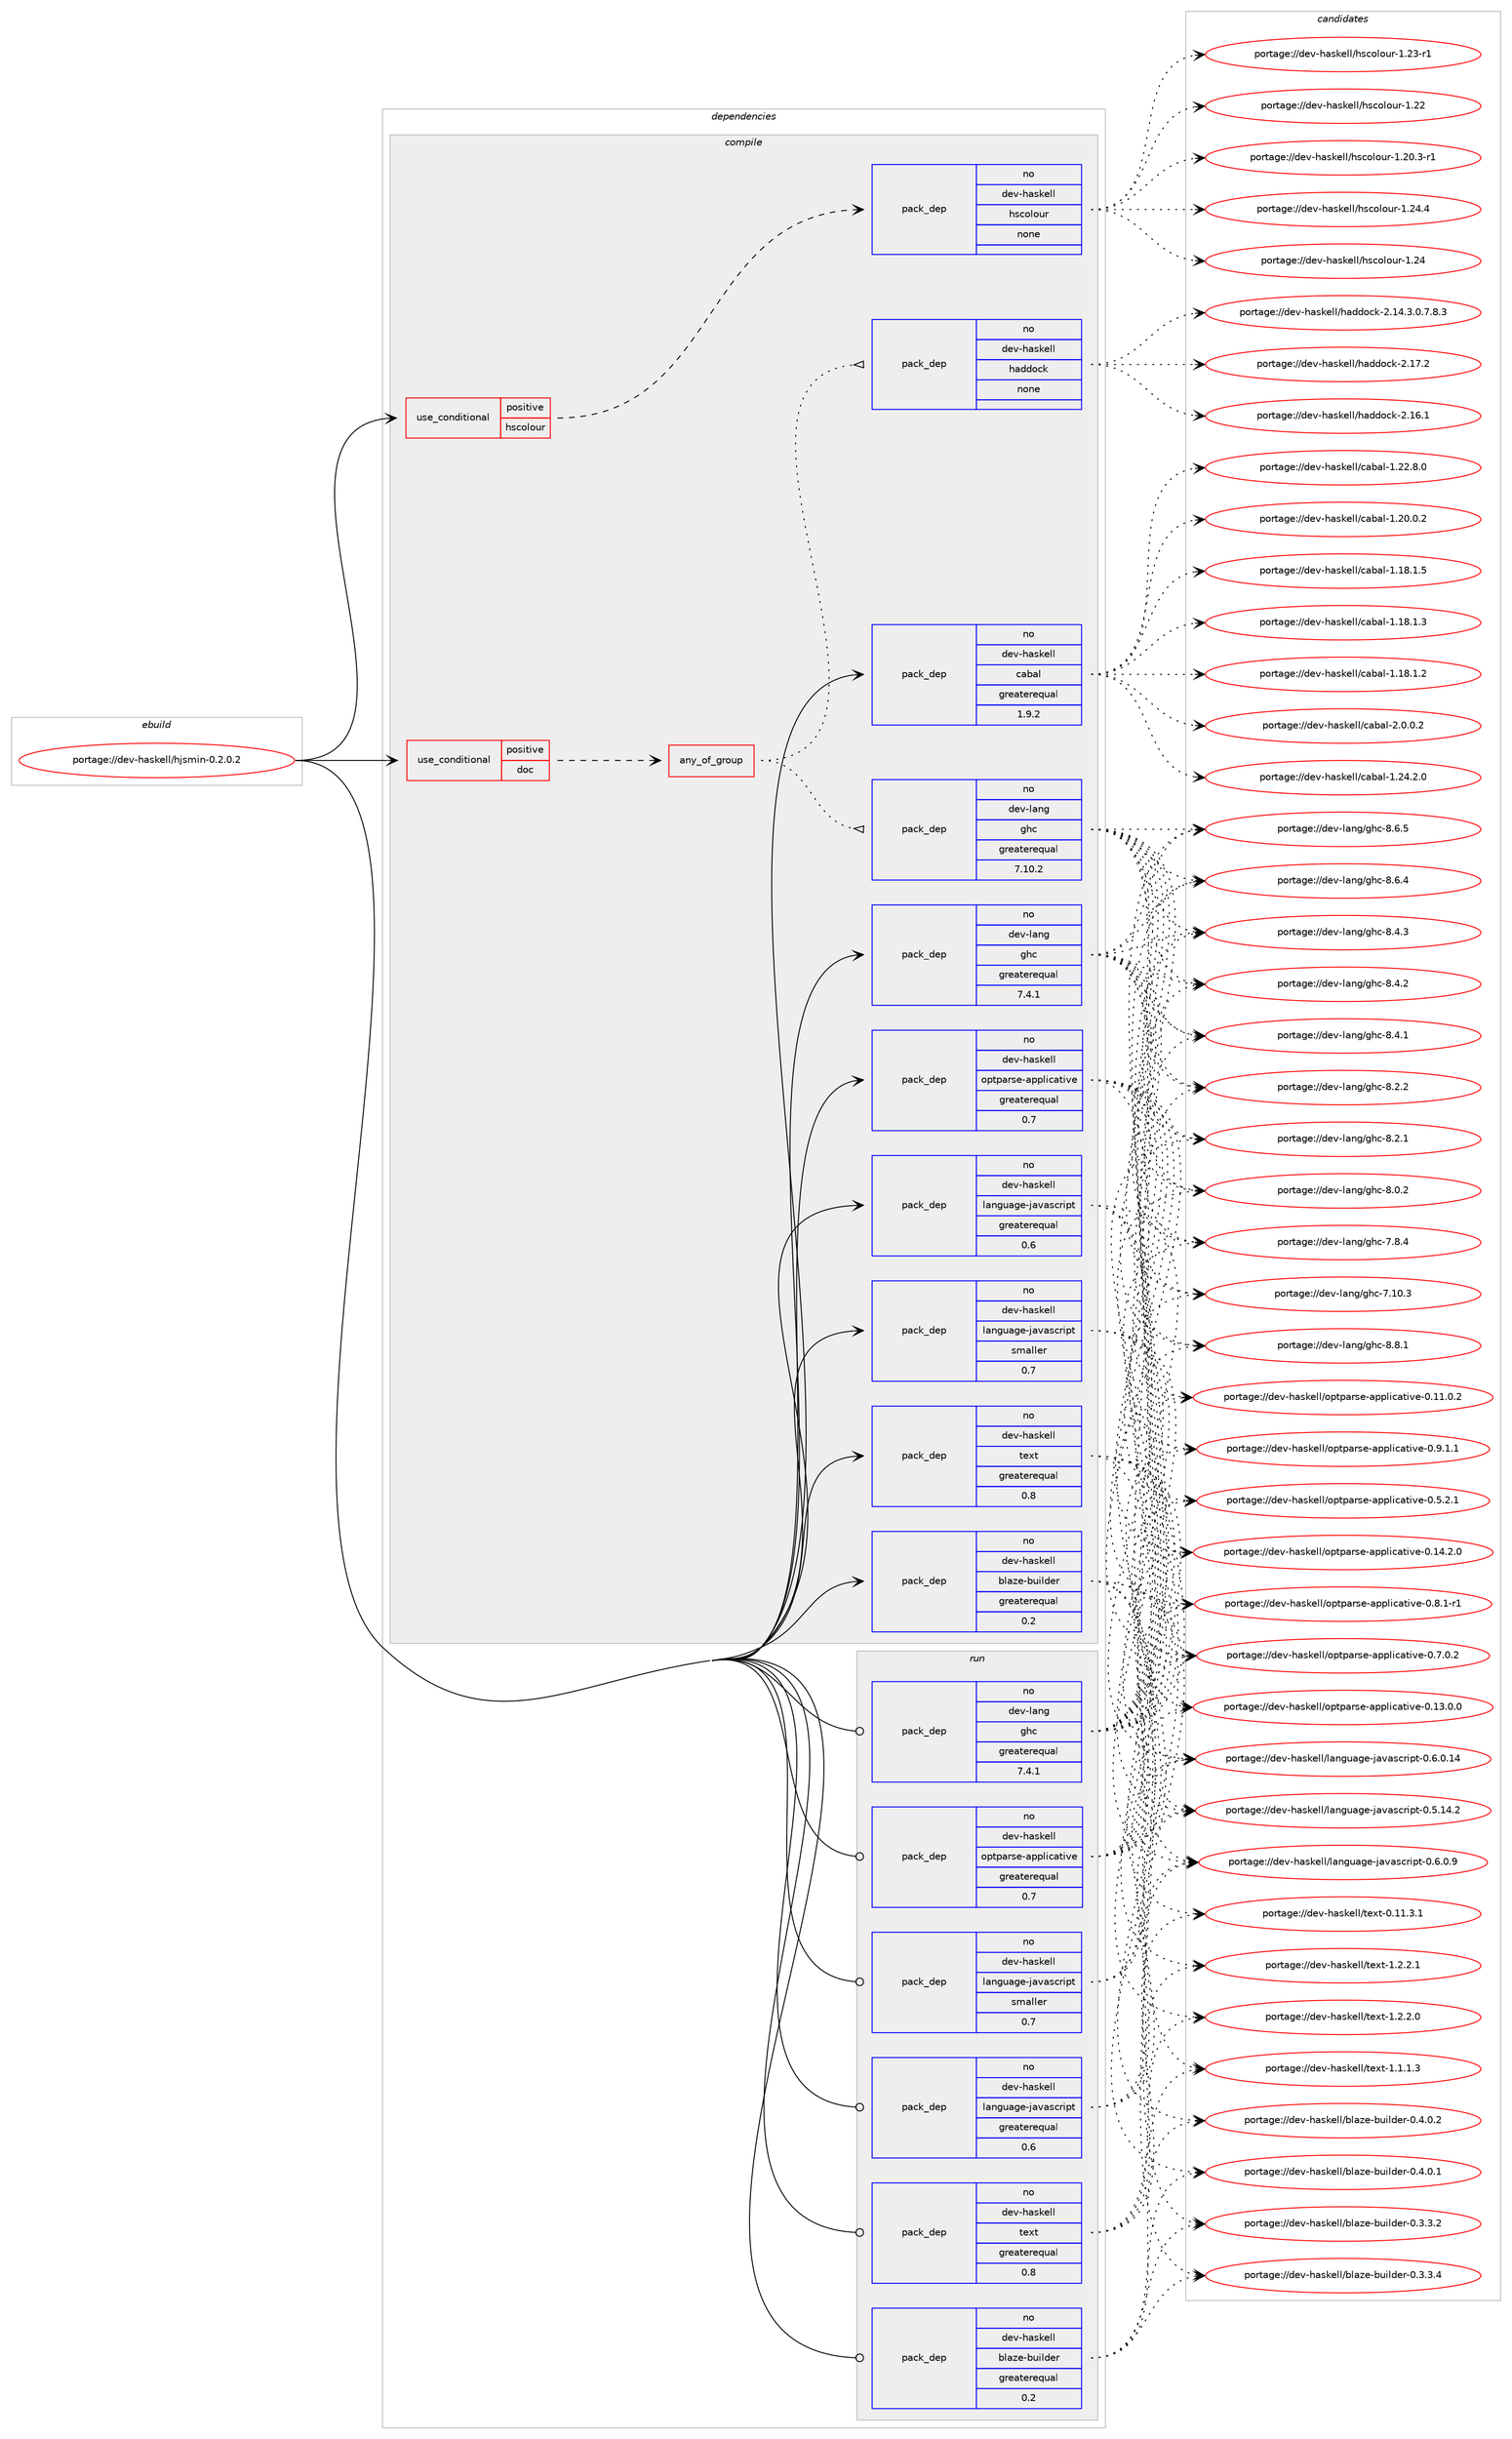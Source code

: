 digraph prolog {

# *************
# Graph options
# *************

newrank=true;
concentrate=true;
compound=true;
graph [rankdir=LR,fontname=Helvetica,fontsize=10,ranksep=1.5];#, ranksep=2.5, nodesep=0.2];
edge  [arrowhead=vee];
node  [fontname=Helvetica,fontsize=10];

# **********
# The ebuild
# **********

subgraph cluster_leftcol {
color=gray;
label=<<i>ebuild</i>>;
id [label="portage://dev-haskell/hjsmin-0.2.0.2", color=red, width=4, href="../dev-haskell/hjsmin-0.2.0.2.svg"];
}

# ****************
# The dependencies
# ****************

subgraph cluster_midcol {
color=gray;
label=<<i>dependencies</i>>;
subgraph cluster_compile {
fillcolor="#eeeeee";
style=filled;
label=<<i>compile</i>>;
subgraph cond133492 {
dependency558732 [label=<<TABLE BORDER="0" CELLBORDER="1" CELLSPACING="0" CELLPADDING="4"><TR><TD ROWSPAN="3" CELLPADDING="10">use_conditional</TD></TR><TR><TD>positive</TD></TR><TR><TD>doc</TD></TR></TABLE>>, shape=none, color=red];
subgraph any6297 {
dependency558733 [label=<<TABLE BORDER="0" CELLBORDER="1" CELLSPACING="0" CELLPADDING="4"><TR><TD CELLPADDING="10">any_of_group</TD></TR></TABLE>>, shape=none, color=red];subgraph pack418706 {
dependency558734 [label=<<TABLE BORDER="0" CELLBORDER="1" CELLSPACING="0" CELLPADDING="4" WIDTH="220"><TR><TD ROWSPAN="6" CELLPADDING="30">pack_dep</TD></TR><TR><TD WIDTH="110">no</TD></TR><TR><TD>dev-haskell</TD></TR><TR><TD>haddock</TD></TR><TR><TD>none</TD></TR><TR><TD></TD></TR></TABLE>>, shape=none, color=blue];
}
dependency558733:e -> dependency558734:w [weight=20,style="dotted",arrowhead="oinv"];
subgraph pack418707 {
dependency558735 [label=<<TABLE BORDER="0" CELLBORDER="1" CELLSPACING="0" CELLPADDING="4" WIDTH="220"><TR><TD ROWSPAN="6" CELLPADDING="30">pack_dep</TD></TR><TR><TD WIDTH="110">no</TD></TR><TR><TD>dev-lang</TD></TR><TR><TD>ghc</TD></TR><TR><TD>greaterequal</TD></TR><TR><TD>7.10.2</TD></TR></TABLE>>, shape=none, color=blue];
}
dependency558733:e -> dependency558735:w [weight=20,style="dotted",arrowhead="oinv"];
}
dependency558732:e -> dependency558733:w [weight=20,style="dashed",arrowhead="vee"];
}
id:e -> dependency558732:w [weight=20,style="solid",arrowhead="vee"];
subgraph cond133493 {
dependency558736 [label=<<TABLE BORDER="0" CELLBORDER="1" CELLSPACING="0" CELLPADDING="4"><TR><TD ROWSPAN="3" CELLPADDING="10">use_conditional</TD></TR><TR><TD>positive</TD></TR><TR><TD>hscolour</TD></TR></TABLE>>, shape=none, color=red];
subgraph pack418708 {
dependency558737 [label=<<TABLE BORDER="0" CELLBORDER="1" CELLSPACING="0" CELLPADDING="4" WIDTH="220"><TR><TD ROWSPAN="6" CELLPADDING="30">pack_dep</TD></TR><TR><TD WIDTH="110">no</TD></TR><TR><TD>dev-haskell</TD></TR><TR><TD>hscolour</TD></TR><TR><TD>none</TD></TR><TR><TD></TD></TR></TABLE>>, shape=none, color=blue];
}
dependency558736:e -> dependency558737:w [weight=20,style="dashed",arrowhead="vee"];
}
id:e -> dependency558736:w [weight=20,style="solid",arrowhead="vee"];
subgraph pack418709 {
dependency558738 [label=<<TABLE BORDER="0" CELLBORDER="1" CELLSPACING="0" CELLPADDING="4" WIDTH="220"><TR><TD ROWSPAN="6" CELLPADDING="30">pack_dep</TD></TR><TR><TD WIDTH="110">no</TD></TR><TR><TD>dev-haskell</TD></TR><TR><TD>blaze-builder</TD></TR><TR><TD>greaterequal</TD></TR><TR><TD>0.2</TD></TR></TABLE>>, shape=none, color=blue];
}
id:e -> dependency558738:w [weight=20,style="solid",arrowhead="vee"];
subgraph pack418710 {
dependency558739 [label=<<TABLE BORDER="0" CELLBORDER="1" CELLSPACING="0" CELLPADDING="4" WIDTH="220"><TR><TD ROWSPAN="6" CELLPADDING="30">pack_dep</TD></TR><TR><TD WIDTH="110">no</TD></TR><TR><TD>dev-haskell</TD></TR><TR><TD>cabal</TD></TR><TR><TD>greaterequal</TD></TR><TR><TD>1.9.2</TD></TR></TABLE>>, shape=none, color=blue];
}
id:e -> dependency558739:w [weight=20,style="solid",arrowhead="vee"];
subgraph pack418711 {
dependency558740 [label=<<TABLE BORDER="0" CELLBORDER="1" CELLSPACING="0" CELLPADDING="4" WIDTH="220"><TR><TD ROWSPAN="6" CELLPADDING="30">pack_dep</TD></TR><TR><TD WIDTH="110">no</TD></TR><TR><TD>dev-haskell</TD></TR><TR><TD>language-javascript</TD></TR><TR><TD>greaterequal</TD></TR><TR><TD>0.6</TD></TR></TABLE>>, shape=none, color=blue];
}
id:e -> dependency558740:w [weight=20,style="solid",arrowhead="vee"];
subgraph pack418712 {
dependency558741 [label=<<TABLE BORDER="0" CELLBORDER="1" CELLSPACING="0" CELLPADDING="4" WIDTH="220"><TR><TD ROWSPAN="6" CELLPADDING="30">pack_dep</TD></TR><TR><TD WIDTH="110">no</TD></TR><TR><TD>dev-haskell</TD></TR><TR><TD>language-javascript</TD></TR><TR><TD>smaller</TD></TR><TR><TD>0.7</TD></TR></TABLE>>, shape=none, color=blue];
}
id:e -> dependency558741:w [weight=20,style="solid",arrowhead="vee"];
subgraph pack418713 {
dependency558742 [label=<<TABLE BORDER="0" CELLBORDER="1" CELLSPACING="0" CELLPADDING="4" WIDTH="220"><TR><TD ROWSPAN="6" CELLPADDING="30">pack_dep</TD></TR><TR><TD WIDTH="110">no</TD></TR><TR><TD>dev-haskell</TD></TR><TR><TD>optparse-applicative</TD></TR><TR><TD>greaterequal</TD></TR><TR><TD>0.7</TD></TR></TABLE>>, shape=none, color=blue];
}
id:e -> dependency558742:w [weight=20,style="solid",arrowhead="vee"];
subgraph pack418714 {
dependency558743 [label=<<TABLE BORDER="0" CELLBORDER="1" CELLSPACING="0" CELLPADDING="4" WIDTH="220"><TR><TD ROWSPAN="6" CELLPADDING="30">pack_dep</TD></TR><TR><TD WIDTH="110">no</TD></TR><TR><TD>dev-haskell</TD></TR><TR><TD>text</TD></TR><TR><TD>greaterequal</TD></TR><TR><TD>0.8</TD></TR></TABLE>>, shape=none, color=blue];
}
id:e -> dependency558743:w [weight=20,style="solid",arrowhead="vee"];
subgraph pack418715 {
dependency558744 [label=<<TABLE BORDER="0" CELLBORDER="1" CELLSPACING="0" CELLPADDING="4" WIDTH="220"><TR><TD ROWSPAN="6" CELLPADDING="30">pack_dep</TD></TR><TR><TD WIDTH="110">no</TD></TR><TR><TD>dev-lang</TD></TR><TR><TD>ghc</TD></TR><TR><TD>greaterequal</TD></TR><TR><TD>7.4.1</TD></TR></TABLE>>, shape=none, color=blue];
}
id:e -> dependency558744:w [weight=20,style="solid",arrowhead="vee"];
}
subgraph cluster_compileandrun {
fillcolor="#eeeeee";
style=filled;
label=<<i>compile and run</i>>;
}
subgraph cluster_run {
fillcolor="#eeeeee";
style=filled;
label=<<i>run</i>>;
subgraph pack418716 {
dependency558745 [label=<<TABLE BORDER="0" CELLBORDER="1" CELLSPACING="0" CELLPADDING="4" WIDTH="220"><TR><TD ROWSPAN="6" CELLPADDING="30">pack_dep</TD></TR><TR><TD WIDTH="110">no</TD></TR><TR><TD>dev-haskell</TD></TR><TR><TD>blaze-builder</TD></TR><TR><TD>greaterequal</TD></TR><TR><TD>0.2</TD></TR></TABLE>>, shape=none, color=blue];
}
id:e -> dependency558745:w [weight=20,style="solid",arrowhead="odot"];
subgraph pack418717 {
dependency558746 [label=<<TABLE BORDER="0" CELLBORDER="1" CELLSPACING="0" CELLPADDING="4" WIDTH="220"><TR><TD ROWSPAN="6" CELLPADDING="30">pack_dep</TD></TR><TR><TD WIDTH="110">no</TD></TR><TR><TD>dev-haskell</TD></TR><TR><TD>language-javascript</TD></TR><TR><TD>greaterequal</TD></TR><TR><TD>0.6</TD></TR></TABLE>>, shape=none, color=blue];
}
id:e -> dependency558746:w [weight=20,style="solid",arrowhead="odot"];
subgraph pack418718 {
dependency558747 [label=<<TABLE BORDER="0" CELLBORDER="1" CELLSPACING="0" CELLPADDING="4" WIDTH="220"><TR><TD ROWSPAN="6" CELLPADDING="30">pack_dep</TD></TR><TR><TD WIDTH="110">no</TD></TR><TR><TD>dev-haskell</TD></TR><TR><TD>language-javascript</TD></TR><TR><TD>smaller</TD></TR><TR><TD>0.7</TD></TR></TABLE>>, shape=none, color=blue];
}
id:e -> dependency558747:w [weight=20,style="solid",arrowhead="odot"];
subgraph pack418719 {
dependency558748 [label=<<TABLE BORDER="0" CELLBORDER="1" CELLSPACING="0" CELLPADDING="4" WIDTH="220"><TR><TD ROWSPAN="6" CELLPADDING="30">pack_dep</TD></TR><TR><TD WIDTH="110">no</TD></TR><TR><TD>dev-haskell</TD></TR><TR><TD>optparse-applicative</TD></TR><TR><TD>greaterequal</TD></TR><TR><TD>0.7</TD></TR></TABLE>>, shape=none, color=blue];
}
id:e -> dependency558748:w [weight=20,style="solid",arrowhead="odot"];
subgraph pack418720 {
dependency558749 [label=<<TABLE BORDER="0" CELLBORDER="1" CELLSPACING="0" CELLPADDING="4" WIDTH="220"><TR><TD ROWSPAN="6" CELLPADDING="30">pack_dep</TD></TR><TR><TD WIDTH="110">no</TD></TR><TR><TD>dev-haskell</TD></TR><TR><TD>text</TD></TR><TR><TD>greaterequal</TD></TR><TR><TD>0.8</TD></TR></TABLE>>, shape=none, color=blue];
}
id:e -> dependency558749:w [weight=20,style="solid",arrowhead="odot"];
subgraph pack418721 {
dependency558750 [label=<<TABLE BORDER="0" CELLBORDER="1" CELLSPACING="0" CELLPADDING="4" WIDTH="220"><TR><TD ROWSPAN="6" CELLPADDING="30">pack_dep</TD></TR><TR><TD WIDTH="110">no</TD></TR><TR><TD>dev-lang</TD></TR><TR><TD>ghc</TD></TR><TR><TD>greaterequal</TD></TR><TR><TD>7.4.1</TD></TR></TABLE>>, shape=none, color=blue];
}
id:e -> dependency558750:w [weight=20,style="solid",arrowhead="odot"];
}
}

# **************
# The candidates
# **************

subgraph cluster_choices {
rank=same;
color=gray;
label=<<i>candidates</i>>;

subgraph choice418706 {
color=black;
nodesep=1;
choice100101118451049711510710110810847104971001001119910745504649554650 [label="portage://dev-haskell/haddock-2.17.2", color=red, width=4,href="../dev-haskell/haddock-2.17.2.svg"];
choice100101118451049711510710110810847104971001001119910745504649544649 [label="portage://dev-haskell/haddock-2.16.1", color=red, width=4,href="../dev-haskell/haddock-2.16.1.svg"];
choice1001011184510497115107101108108471049710010011199107455046495246514648465546564651 [label="portage://dev-haskell/haddock-2.14.3.0.7.8.3", color=red, width=4,href="../dev-haskell/haddock-2.14.3.0.7.8.3.svg"];
dependency558734:e -> choice100101118451049711510710110810847104971001001119910745504649554650:w [style=dotted,weight="100"];
dependency558734:e -> choice100101118451049711510710110810847104971001001119910745504649544649:w [style=dotted,weight="100"];
dependency558734:e -> choice1001011184510497115107101108108471049710010011199107455046495246514648465546564651:w [style=dotted,weight="100"];
}
subgraph choice418707 {
color=black;
nodesep=1;
choice10010111845108971101034710310499455646564649 [label="portage://dev-lang/ghc-8.8.1", color=red, width=4,href="../dev-lang/ghc-8.8.1.svg"];
choice10010111845108971101034710310499455646544653 [label="portage://dev-lang/ghc-8.6.5", color=red, width=4,href="../dev-lang/ghc-8.6.5.svg"];
choice10010111845108971101034710310499455646544652 [label="portage://dev-lang/ghc-8.6.4", color=red, width=4,href="../dev-lang/ghc-8.6.4.svg"];
choice10010111845108971101034710310499455646524651 [label="portage://dev-lang/ghc-8.4.3", color=red, width=4,href="../dev-lang/ghc-8.4.3.svg"];
choice10010111845108971101034710310499455646524650 [label="portage://dev-lang/ghc-8.4.2", color=red, width=4,href="../dev-lang/ghc-8.4.2.svg"];
choice10010111845108971101034710310499455646524649 [label="portage://dev-lang/ghc-8.4.1", color=red, width=4,href="../dev-lang/ghc-8.4.1.svg"];
choice10010111845108971101034710310499455646504650 [label="portage://dev-lang/ghc-8.2.2", color=red, width=4,href="../dev-lang/ghc-8.2.2.svg"];
choice10010111845108971101034710310499455646504649 [label="portage://dev-lang/ghc-8.2.1", color=red, width=4,href="../dev-lang/ghc-8.2.1.svg"];
choice10010111845108971101034710310499455646484650 [label="portage://dev-lang/ghc-8.0.2", color=red, width=4,href="../dev-lang/ghc-8.0.2.svg"];
choice10010111845108971101034710310499455546564652 [label="portage://dev-lang/ghc-7.8.4", color=red, width=4,href="../dev-lang/ghc-7.8.4.svg"];
choice1001011184510897110103471031049945554649484651 [label="portage://dev-lang/ghc-7.10.3", color=red, width=4,href="../dev-lang/ghc-7.10.3.svg"];
dependency558735:e -> choice10010111845108971101034710310499455646564649:w [style=dotted,weight="100"];
dependency558735:e -> choice10010111845108971101034710310499455646544653:w [style=dotted,weight="100"];
dependency558735:e -> choice10010111845108971101034710310499455646544652:w [style=dotted,weight="100"];
dependency558735:e -> choice10010111845108971101034710310499455646524651:w [style=dotted,weight="100"];
dependency558735:e -> choice10010111845108971101034710310499455646524650:w [style=dotted,weight="100"];
dependency558735:e -> choice10010111845108971101034710310499455646524649:w [style=dotted,weight="100"];
dependency558735:e -> choice10010111845108971101034710310499455646504650:w [style=dotted,weight="100"];
dependency558735:e -> choice10010111845108971101034710310499455646504649:w [style=dotted,weight="100"];
dependency558735:e -> choice10010111845108971101034710310499455646484650:w [style=dotted,weight="100"];
dependency558735:e -> choice10010111845108971101034710310499455546564652:w [style=dotted,weight="100"];
dependency558735:e -> choice1001011184510897110103471031049945554649484651:w [style=dotted,weight="100"];
}
subgraph choice418708 {
color=black;
nodesep=1;
choice1001011184510497115107101108108471041159911110811111711445494650524652 [label="portage://dev-haskell/hscolour-1.24.4", color=red, width=4,href="../dev-haskell/hscolour-1.24.4.svg"];
choice100101118451049711510710110810847104115991111081111171144549465052 [label="portage://dev-haskell/hscolour-1.24", color=red, width=4,href="../dev-haskell/hscolour-1.24.svg"];
choice1001011184510497115107101108108471041159911110811111711445494650514511449 [label="portage://dev-haskell/hscolour-1.23-r1", color=red, width=4,href="../dev-haskell/hscolour-1.23-r1.svg"];
choice100101118451049711510710110810847104115991111081111171144549465050 [label="portage://dev-haskell/hscolour-1.22", color=red, width=4,href="../dev-haskell/hscolour-1.22.svg"];
choice10010111845104971151071011081084710411599111108111117114454946504846514511449 [label="portage://dev-haskell/hscolour-1.20.3-r1", color=red, width=4,href="../dev-haskell/hscolour-1.20.3-r1.svg"];
dependency558737:e -> choice1001011184510497115107101108108471041159911110811111711445494650524652:w [style=dotted,weight="100"];
dependency558737:e -> choice100101118451049711510710110810847104115991111081111171144549465052:w [style=dotted,weight="100"];
dependency558737:e -> choice1001011184510497115107101108108471041159911110811111711445494650514511449:w [style=dotted,weight="100"];
dependency558737:e -> choice100101118451049711510710110810847104115991111081111171144549465050:w [style=dotted,weight="100"];
dependency558737:e -> choice10010111845104971151071011081084710411599111108111117114454946504846514511449:w [style=dotted,weight="100"];
}
subgraph choice418709 {
color=black;
nodesep=1;
choice100101118451049711510710110810847981089712210145981171051081001011144548465246484650 [label="portage://dev-haskell/blaze-builder-0.4.0.2", color=red, width=4,href="../dev-haskell/blaze-builder-0.4.0.2.svg"];
choice100101118451049711510710110810847981089712210145981171051081001011144548465246484649 [label="portage://dev-haskell/blaze-builder-0.4.0.1", color=red, width=4,href="../dev-haskell/blaze-builder-0.4.0.1.svg"];
choice100101118451049711510710110810847981089712210145981171051081001011144548465146514652 [label="portage://dev-haskell/blaze-builder-0.3.3.4", color=red, width=4,href="../dev-haskell/blaze-builder-0.3.3.4.svg"];
choice100101118451049711510710110810847981089712210145981171051081001011144548465146514650 [label="portage://dev-haskell/blaze-builder-0.3.3.2", color=red, width=4,href="../dev-haskell/blaze-builder-0.3.3.2.svg"];
dependency558738:e -> choice100101118451049711510710110810847981089712210145981171051081001011144548465246484650:w [style=dotted,weight="100"];
dependency558738:e -> choice100101118451049711510710110810847981089712210145981171051081001011144548465246484649:w [style=dotted,weight="100"];
dependency558738:e -> choice100101118451049711510710110810847981089712210145981171051081001011144548465146514652:w [style=dotted,weight="100"];
dependency558738:e -> choice100101118451049711510710110810847981089712210145981171051081001011144548465146514650:w [style=dotted,weight="100"];
}
subgraph choice418710 {
color=black;
nodesep=1;
choice100101118451049711510710110810847999798971084550464846484650 [label="portage://dev-haskell/cabal-2.0.0.2", color=red, width=4,href="../dev-haskell/cabal-2.0.0.2.svg"];
choice10010111845104971151071011081084799979897108454946505246504648 [label="portage://dev-haskell/cabal-1.24.2.0", color=red, width=4,href="../dev-haskell/cabal-1.24.2.0.svg"];
choice10010111845104971151071011081084799979897108454946505046564648 [label="portage://dev-haskell/cabal-1.22.8.0", color=red, width=4,href="../dev-haskell/cabal-1.22.8.0.svg"];
choice10010111845104971151071011081084799979897108454946504846484650 [label="portage://dev-haskell/cabal-1.20.0.2", color=red, width=4,href="../dev-haskell/cabal-1.20.0.2.svg"];
choice10010111845104971151071011081084799979897108454946495646494653 [label="portage://dev-haskell/cabal-1.18.1.5", color=red, width=4,href="../dev-haskell/cabal-1.18.1.5.svg"];
choice10010111845104971151071011081084799979897108454946495646494651 [label="portage://dev-haskell/cabal-1.18.1.3", color=red, width=4,href="../dev-haskell/cabal-1.18.1.3.svg"];
choice10010111845104971151071011081084799979897108454946495646494650 [label="portage://dev-haskell/cabal-1.18.1.2", color=red, width=4,href="../dev-haskell/cabal-1.18.1.2.svg"];
dependency558739:e -> choice100101118451049711510710110810847999798971084550464846484650:w [style=dotted,weight="100"];
dependency558739:e -> choice10010111845104971151071011081084799979897108454946505246504648:w [style=dotted,weight="100"];
dependency558739:e -> choice10010111845104971151071011081084799979897108454946505046564648:w [style=dotted,weight="100"];
dependency558739:e -> choice10010111845104971151071011081084799979897108454946504846484650:w [style=dotted,weight="100"];
dependency558739:e -> choice10010111845104971151071011081084799979897108454946495646494653:w [style=dotted,weight="100"];
dependency558739:e -> choice10010111845104971151071011081084799979897108454946495646494651:w [style=dotted,weight="100"];
dependency558739:e -> choice10010111845104971151071011081084799979897108454946495646494650:w [style=dotted,weight="100"];
}
subgraph choice418711 {
color=black;
nodesep=1;
choice1001011184510497115107101108108471089711010311797103101451069711897115991141051121164548465446484657 [label="portage://dev-haskell/language-javascript-0.6.0.9", color=red, width=4,href="../dev-haskell/language-javascript-0.6.0.9.svg"];
choice100101118451049711510710110810847108971101031179710310145106971189711599114105112116454846544648464952 [label="portage://dev-haskell/language-javascript-0.6.0.14", color=red, width=4,href="../dev-haskell/language-javascript-0.6.0.14.svg"];
choice100101118451049711510710110810847108971101031179710310145106971189711599114105112116454846534649524650 [label="portage://dev-haskell/language-javascript-0.5.14.2", color=red, width=4,href="../dev-haskell/language-javascript-0.5.14.2.svg"];
dependency558740:e -> choice1001011184510497115107101108108471089711010311797103101451069711897115991141051121164548465446484657:w [style=dotted,weight="100"];
dependency558740:e -> choice100101118451049711510710110810847108971101031179710310145106971189711599114105112116454846544648464952:w [style=dotted,weight="100"];
dependency558740:e -> choice100101118451049711510710110810847108971101031179710310145106971189711599114105112116454846534649524650:w [style=dotted,weight="100"];
}
subgraph choice418712 {
color=black;
nodesep=1;
choice1001011184510497115107101108108471089711010311797103101451069711897115991141051121164548465446484657 [label="portage://dev-haskell/language-javascript-0.6.0.9", color=red, width=4,href="../dev-haskell/language-javascript-0.6.0.9.svg"];
choice100101118451049711510710110810847108971101031179710310145106971189711599114105112116454846544648464952 [label="portage://dev-haskell/language-javascript-0.6.0.14", color=red, width=4,href="../dev-haskell/language-javascript-0.6.0.14.svg"];
choice100101118451049711510710110810847108971101031179710310145106971189711599114105112116454846534649524650 [label="portage://dev-haskell/language-javascript-0.5.14.2", color=red, width=4,href="../dev-haskell/language-javascript-0.5.14.2.svg"];
dependency558741:e -> choice1001011184510497115107101108108471089711010311797103101451069711897115991141051121164548465446484657:w [style=dotted,weight="100"];
dependency558741:e -> choice100101118451049711510710110810847108971101031179710310145106971189711599114105112116454846544648464952:w [style=dotted,weight="100"];
dependency558741:e -> choice100101118451049711510710110810847108971101031179710310145106971189711599114105112116454846534649524650:w [style=dotted,weight="100"];
}
subgraph choice418713 {
color=black;
nodesep=1;
choice10010111845104971151071011081084711111211611297114115101459711211210810599971161051181014548465746494649 [label="portage://dev-haskell/optparse-applicative-0.9.1.1", color=red, width=4,href="../dev-haskell/optparse-applicative-0.9.1.1.svg"];
choice10010111845104971151071011081084711111211611297114115101459711211210810599971161051181014548465646494511449 [label="portage://dev-haskell/optparse-applicative-0.8.1-r1", color=red, width=4,href="../dev-haskell/optparse-applicative-0.8.1-r1.svg"];
choice10010111845104971151071011081084711111211611297114115101459711211210810599971161051181014548465546484650 [label="portage://dev-haskell/optparse-applicative-0.7.0.2", color=red, width=4,href="../dev-haskell/optparse-applicative-0.7.0.2.svg"];
choice10010111845104971151071011081084711111211611297114115101459711211210810599971161051181014548465346504649 [label="portage://dev-haskell/optparse-applicative-0.5.2.1", color=red, width=4,href="../dev-haskell/optparse-applicative-0.5.2.1.svg"];
choice1001011184510497115107101108108471111121161129711411510145971121121081059997116105118101454846495246504648 [label="portage://dev-haskell/optparse-applicative-0.14.2.0", color=red, width=4,href="../dev-haskell/optparse-applicative-0.14.2.0.svg"];
choice1001011184510497115107101108108471111121161129711411510145971121121081059997116105118101454846495146484648 [label="portage://dev-haskell/optparse-applicative-0.13.0.0", color=red, width=4,href="../dev-haskell/optparse-applicative-0.13.0.0.svg"];
choice1001011184510497115107101108108471111121161129711411510145971121121081059997116105118101454846494946484650 [label="portage://dev-haskell/optparse-applicative-0.11.0.2", color=red, width=4,href="../dev-haskell/optparse-applicative-0.11.0.2.svg"];
dependency558742:e -> choice10010111845104971151071011081084711111211611297114115101459711211210810599971161051181014548465746494649:w [style=dotted,weight="100"];
dependency558742:e -> choice10010111845104971151071011081084711111211611297114115101459711211210810599971161051181014548465646494511449:w [style=dotted,weight="100"];
dependency558742:e -> choice10010111845104971151071011081084711111211611297114115101459711211210810599971161051181014548465546484650:w [style=dotted,weight="100"];
dependency558742:e -> choice10010111845104971151071011081084711111211611297114115101459711211210810599971161051181014548465346504649:w [style=dotted,weight="100"];
dependency558742:e -> choice1001011184510497115107101108108471111121161129711411510145971121121081059997116105118101454846495246504648:w [style=dotted,weight="100"];
dependency558742:e -> choice1001011184510497115107101108108471111121161129711411510145971121121081059997116105118101454846495146484648:w [style=dotted,weight="100"];
dependency558742:e -> choice1001011184510497115107101108108471111121161129711411510145971121121081059997116105118101454846494946484650:w [style=dotted,weight="100"];
}
subgraph choice418714 {
color=black;
nodesep=1;
choice1001011184510497115107101108108471161011201164549465046504649 [label="portage://dev-haskell/text-1.2.2.1", color=red, width=4,href="../dev-haskell/text-1.2.2.1.svg"];
choice1001011184510497115107101108108471161011201164549465046504648 [label="portage://dev-haskell/text-1.2.2.0", color=red, width=4,href="../dev-haskell/text-1.2.2.0.svg"];
choice1001011184510497115107101108108471161011201164549464946494651 [label="portage://dev-haskell/text-1.1.1.3", color=red, width=4,href="../dev-haskell/text-1.1.1.3.svg"];
choice100101118451049711510710110810847116101120116454846494946514649 [label="portage://dev-haskell/text-0.11.3.1", color=red, width=4,href="../dev-haskell/text-0.11.3.1.svg"];
dependency558743:e -> choice1001011184510497115107101108108471161011201164549465046504649:w [style=dotted,weight="100"];
dependency558743:e -> choice1001011184510497115107101108108471161011201164549465046504648:w [style=dotted,weight="100"];
dependency558743:e -> choice1001011184510497115107101108108471161011201164549464946494651:w [style=dotted,weight="100"];
dependency558743:e -> choice100101118451049711510710110810847116101120116454846494946514649:w [style=dotted,weight="100"];
}
subgraph choice418715 {
color=black;
nodesep=1;
choice10010111845108971101034710310499455646564649 [label="portage://dev-lang/ghc-8.8.1", color=red, width=4,href="../dev-lang/ghc-8.8.1.svg"];
choice10010111845108971101034710310499455646544653 [label="portage://dev-lang/ghc-8.6.5", color=red, width=4,href="../dev-lang/ghc-8.6.5.svg"];
choice10010111845108971101034710310499455646544652 [label="portage://dev-lang/ghc-8.6.4", color=red, width=4,href="../dev-lang/ghc-8.6.4.svg"];
choice10010111845108971101034710310499455646524651 [label="portage://dev-lang/ghc-8.4.3", color=red, width=4,href="../dev-lang/ghc-8.4.3.svg"];
choice10010111845108971101034710310499455646524650 [label="portage://dev-lang/ghc-8.4.2", color=red, width=4,href="../dev-lang/ghc-8.4.2.svg"];
choice10010111845108971101034710310499455646524649 [label="portage://dev-lang/ghc-8.4.1", color=red, width=4,href="../dev-lang/ghc-8.4.1.svg"];
choice10010111845108971101034710310499455646504650 [label="portage://dev-lang/ghc-8.2.2", color=red, width=4,href="../dev-lang/ghc-8.2.2.svg"];
choice10010111845108971101034710310499455646504649 [label="portage://dev-lang/ghc-8.2.1", color=red, width=4,href="../dev-lang/ghc-8.2.1.svg"];
choice10010111845108971101034710310499455646484650 [label="portage://dev-lang/ghc-8.0.2", color=red, width=4,href="../dev-lang/ghc-8.0.2.svg"];
choice10010111845108971101034710310499455546564652 [label="portage://dev-lang/ghc-7.8.4", color=red, width=4,href="../dev-lang/ghc-7.8.4.svg"];
choice1001011184510897110103471031049945554649484651 [label="portage://dev-lang/ghc-7.10.3", color=red, width=4,href="../dev-lang/ghc-7.10.3.svg"];
dependency558744:e -> choice10010111845108971101034710310499455646564649:w [style=dotted,weight="100"];
dependency558744:e -> choice10010111845108971101034710310499455646544653:w [style=dotted,weight="100"];
dependency558744:e -> choice10010111845108971101034710310499455646544652:w [style=dotted,weight="100"];
dependency558744:e -> choice10010111845108971101034710310499455646524651:w [style=dotted,weight="100"];
dependency558744:e -> choice10010111845108971101034710310499455646524650:w [style=dotted,weight="100"];
dependency558744:e -> choice10010111845108971101034710310499455646524649:w [style=dotted,weight="100"];
dependency558744:e -> choice10010111845108971101034710310499455646504650:w [style=dotted,weight="100"];
dependency558744:e -> choice10010111845108971101034710310499455646504649:w [style=dotted,weight="100"];
dependency558744:e -> choice10010111845108971101034710310499455646484650:w [style=dotted,weight="100"];
dependency558744:e -> choice10010111845108971101034710310499455546564652:w [style=dotted,weight="100"];
dependency558744:e -> choice1001011184510897110103471031049945554649484651:w [style=dotted,weight="100"];
}
subgraph choice418716 {
color=black;
nodesep=1;
choice100101118451049711510710110810847981089712210145981171051081001011144548465246484650 [label="portage://dev-haskell/blaze-builder-0.4.0.2", color=red, width=4,href="../dev-haskell/blaze-builder-0.4.0.2.svg"];
choice100101118451049711510710110810847981089712210145981171051081001011144548465246484649 [label="portage://dev-haskell/blaze-builder-0.4.0.1", color=red, width=4,href="../dev-haskell/blaze-builder-0.4.0.1.svg"];
choice100101118451049711510710110810847981089712210145981171051081001011144548465146514652 [label="portage://dev-haskell/blaze-builder-0.3.3.4", color=red, width=4,href="../dev-haskell/blaze-builder-0.3.3.4.svg"];
choice100101118451049711510710110810847981089712210145981171051081001011144548465146514650 [label="portage://dev-haskell/blaze-builder-0.3.3.2", color=red, width=4,href="../dev-haskell/blaze-builder-0.3.3.2.svg"];
dependency558745:e -> choice100101118451049711510710110810847981089712210145981171051081001011144548465246484650:w [style=dotted,weight="100"];
dependency558745:e -> choice100101118451049711510710110810847981089712210145981171051081001011144548465246484649:w [style=dotted,weight="100"];
dependency558745:e -> choice100101118451049711510710110810847981089712210145981171051081001011144548465146514652:w [style=dotted,weight="100"];
dependency558745:e -> choice100101118451049711510710110810847981089712210145981171051081001011144548465146514650:w [style=dotted,weight="100"];
}
subgraph choice418717 {
color=black;
nodesep=1;
choice1001011184510497115107101108108471089711010311797103101451069711897115991141051121164548465446484657 [label="portage://dev-haskell/language-javascript-0.6.0.9", color=red, width=4,href="../dev-haskell/language-javascript-0.6.0.9.svg"];
choice100101118451049711510710110810847108971101031179710310145106971189711599114105112116454846544648464952 [label="portage://dev-haskell/language-javascript-0.6.0.14", color=red, width=4,href="../dev-haskell/language-javascript-0.6.0.14.svg"];
choice100101118451049711510710110810847108971101031179710310145106971189711599114105112116454846534649524650 [label="portage://dev-haskell/language-javascript-0.5.14.2", color=red, width=4,href="../dev-haskell/language-javascript-0.5.14.2.svg"];
dependency558746:e -> choice1001011184510497115107101108108471089711010311797103101451069711897115991141051121164548465446484657:w [style=dotted,weight="100"];
dependency558746:e -> choice100101118451049711510710110810847108971101031179710310145106971189711599114105112116454846544648464952:w [style=dotted,weight="100"];
dependency558746:e -> choice100101118451049711510710110810847108971101031179710310145106971189711599114105112116454846534649524650:w [style=dotted,weight="100"];
}
subgraph choice418718 {
color=black;
nodesep=1;
choice1001011184510497115107101108108471089711010311797103101451069711897115991141051121164548465446484657 [label="portage://dev-haskell/language-javascript-0.6.0.9", color=red, width=4,href="../dev-haskell/language-javascript-0.6.0.9.svg"];
choice100101118451049711510710110810847108971101031179710310145106971189711599114105112116454846544648464952 [label="portage://dev-haskell/language-javascript-0.6.0.14", color=red, width=4,href="../dev-haskell/language-javascript-0.6.0.14.svg"];
choice100101118451049711510710110810847108971101031179710310145106971189711599114105112116454846534649524650 [label="portage://dev-haskell/language-javascript-0.5.14.2", color=red, width=4,href="../dev-haskell/language-javascript-0.5.14.2.svg"];
dependency558747:e -> choice1001011184510497115107101108108471089711010311797103101451069711897115991141051121164548465446484657:w [style=dotted,weight="100"];
dependency558747:e -> choice100101118451049711510710110810847108971101031179710310145106971189711599114105112116454846544648464952:w [style=dotted,weight="100"];
dependency558747:e -> choice100101118451049711510710110810847108971101031179710310145106971189711599114105112116454846534649524650:w [style=dotted,weight="100"];
}
subgraph choice418719 {
color=black;
nodesep=1;
choice10010111845104971151071011081084711111211611297114115101459711211210810599971161051181014548465746494649 [label="portage://dev-haskell/optparse-applicative-0.9.1.1", color=red, width=4,href="../dev-haskell/optparse-applicative-0.9.1.1.svg"];
choice10010111845104971151071011081084711111211611297114115101459711211210810599971161051181014548465646494511449 [label="portage://dev-haskell/optparse-applicative-0.8.1-r1", color=red, width=4,href="../dev-haskell/optparse-applicative-0.8.1-r1.svg"];
choice10010111845104971151071011081084711111211611297114115101459711211210810599971161051181014548465546484650 [label="portage://dev-haskell/optparse-applicative-0.7.0.2", color=red, width=4,href="../dev-haskell/optparse-applicative-0.7.0.2.svg"];
choice10010111845104971151071011081084711111211611297114115101459711211210810599971161051181014548465346504649 [label="portage://dev-haskell/optparse-applicative-0.5.2.1", color=red, width=4,href="../dev-haskell/optparse-applicative-0.5.2.1.svg"];
choice1001011184510497115107101108108471111121161129711411510145971121121081059997116105118101454846495246504648 [label="portage://dev-haskell/optparse-applicative-0.14.2.0", color=red, width=4,href="../dev-haskell/optparse-applicative-0.14.2.0.svg"];
choice1001011184510497115107101108108471111121161129711411510145971121121081059997116105118101454846495146484648 [label="portage://dev-haskell/optparse-applicative-0.13.0.0", color=red, width=4,href="../dev-haskell/optparse-applicative-0.13.0.0.svg"];
choice1001011184510497115107101108108471111121161129711411510145971121121081059997116105118101454846494946484650 [label="portage://dev-haskell/optparse-applicative-0.11.0.2", color=red, width=4,href="../dev-haskell/optparse-applicative-0.11.0.2.svg"];
dependency558748:e -> choice10010111845104971151071011081084711111211611297114115101459711211210810599971161051181014548465746494649:w [style=dotted,weight="100"];
dependency558748:e -> choice10010111845104971151071011081084711111211611297114115101459711211210810599971161051181014548465646494511449:w [style=dotted,weight="100"];
dependency558748:e -> choice10010111845104971151071011081084711111211611297114115101459711211210810599971161051181014548465546484650:w [style=dotted,weight="100"];
dependency558748:e -> choice10010111845104971151071011081084711111211611297114115101459711211210810599971161051181014548465346504649:w [style=dotted,weight="100"];
dependency558748:e -> choice1001011184510497115107101108108471111121161129711411510145971121121081059997116105118101454846495246504648:w [style=dotted,weight="100"];
dependency558748:e -> choice1001011184510497115107101108108471111121161129711411510145971121121081059997116105118101454846495146484648:w [style=dotted,weight="100"];
dependency558748:e -> choice1001011184510497115107101108108471111121161129711411510145971121121081059997116105118101454846494946484650:w [style=dotted,weight="100"];
}
subgraph choice418720 {
color=black;
nodesep=1;
choice1001011184510497115107101108108471161011201164549465046504649 [label="portage://dev-haskell/text-1.2.2.1", color=red, width=4,href="../dev-haskell/text-1.2.2.1.svg"];
choice1001011184510497115107101108108471161011201164549465046504648 [label="portage://dev-haskell/text-1.2.2.0", color=red, width=4,href="../dev-haskell/text-1.2.2.0.svg"];
choice1001011184510497115107101108108471161011201164549464946494651 [label="portage://dev-haskell/text-1.1.1.3", color=red, width=4,href="../dev-haskell/text-1.1.1.3.svg"];
choice100101118451049711510710110810847116101120116454846494946514649 [label="portage://dev-haskell/text-0.11.3.1", color=red, width=4,href="../dev-haskell/text-0.11.3.1.svg"];
dependency558749:e -> choice1001011184510497115107101108108471161011201164549465046504649:w [style=dotted,weight="100"];
dependency558749:e -> choice1001011184510497115107101108108471161011201164549465046504648:w [style=dotted,weight="100"];
dependency558749:e -> choice1001011184510497115107101108108471161011201164549464946494651:w [style=dotted,weight="100"];
dependency558749:e -> choice100101118451049711510710110810847116101120116454846494946514649:w [style=dotted,weight="100"];
}
subgraph choice418721 {
color=black;
nodesep=1;
choice10010111845108971101034710310499455646564649 [label="portage://dev-lang/ghc-8.8.1", color=red, width=4,href="../dev-lang/ghc-8.8.1.svg"];
choice10010111845108971101034710310499455646544653 [label="portage://dev-lang/ghc-8.6.5", color=red, width=4,href="../dev-lang/ghc-8.6.5.svg"];
choice10010111845108971101034710310499455646544652 [label="portage://dev-lang/ghc-8.6.4", color=red, width=4,href="../dev-lang/ghc-8.6.4.svg"];
choice10010111845108971101034710310499455646524651 [label="portage://dev-lang/ghc-8.4.3", color=red, width=4,href="../dev-lang/ghc-8.4.3.svg"];
choice10010111845108971101034710310499455646524650 [label="portage://dev-lang/ghc-8.4.2", color=red, width=4,href="../dev-lang/ghc-8.4.2.svg"];
choice10010111845108971101034710310499455646524649 [label="portage://dev-lang/ghc-8.4.1", color=red, width=4,href="../dev-lang/ghc-8.4.1.svg"];
choice10010111845108971101034710310499455646504650 [label="portage://dev-lang/ghc-8.2.2", color=red, width=4,href="../dev-lang/ghc-8.2.2.svg"];
choice10010111845108971101034710310499455646504649 [label="portage://dev-lang/ghc-8.2.1", color=red, width=4,href="../dev-lang/ghc-8.2.1.svg"];
choice10010111845108971101034710310499455646484650 [label="portage://dev-lang/ghc-8.0.2", color=red, width=4,href="../dev-lang/ghc-8.0.2.svg"];
choice10010111845108971101034710310499455546564652 [label="portage://dev-lang/ghc-7.8.4", color=red, width=4,href="../dev-lang/ghc-7.8.4.svg"];
choice1001011184510897110103471031049945554649484651 [label="portage://dev-lang/ghc-7.10.3", color=red, width=4,href="../dev-lang/ghc-7.10.3.svg"];
dependency558750:e -> choice10010111845108971101034710310499455646564649:w [style=dotted,weight="100"];
dependency558750:e -> choice10010111845108971101034710310499455646544653:w [style=dotted,weight="100"];
dependency558750:e -> choice10010111845108971101034710310499455646544652:w [style=dotted,weight="100"];
dependency558750:e -> choice10010111845108971101034710310499455646524651:w [style=dotted,weight="100"];
dependency558750:e -> choice10010111845108971101034710310499455646524650:w [style=dotted,weight="100"];
dependency558750:e -> choice10010111845108971101034710310499455646524649:w [style=dotted,weight="100"];
dependency558750:e -> choice10010111845108971101034710310499455646504650:w [style=dotted,weight="100"];
dependency558750:e -> choice10010111845108971101034710310499455646504649:w [style=dotted,weight="100"];
dependency558750:e -> choice10010111845108971101034710310499455646484650:w [style=dotted,weight="100"];
dependency558750:e -> choice10010111845108971101034710310499455546564652:w [style=dotted,weight="100"];
dependency558750:e -> choice1001011184510897110103471031049945554649484651:w [style=dotted,weight="100"];
}
}

}

